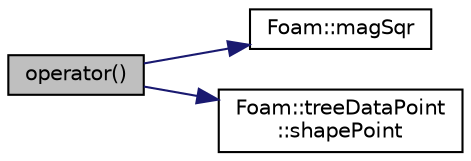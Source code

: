 digraph "operator()"
{
  bgcolor="transparent";
  edge [fontname="Helvetica",fontsize="10",labelfontname="Helvetica",labelfontsize="10"];
  node [fontname="Helvetica",fontsize="10",shape=record];
  rankdir="LR";
  Node1 [label="operator()",height=0.2,width=0.4,color="black", fillcolor="grey75", style="filled" fontcolor="black"];
  Node1 -> Node2 [color="midnightblue",fontsize="10",style="solid",fontname="Helvetica"];
  Node2 [label="Foam::magSqr",height=0.2,width=0.4,color="black",URL="$namespaceFoam.html#a7e96c2b6f66f356ef358f08e65cb8ace"];
  Node1 -> Node3 [color="midnightblue",fontsize="10",style="solid",fontname="Helvetica"];
  Node3 [label="Foam::treeDataPoint\l::shapePoint",height=0.2,width=0.4,color="black",URL="$classFoam_1_1treeDataPoint.html#a6327c5c74e1866fec8de95bb9f0a94e4",tooltip="Point at specified index. "];
}
